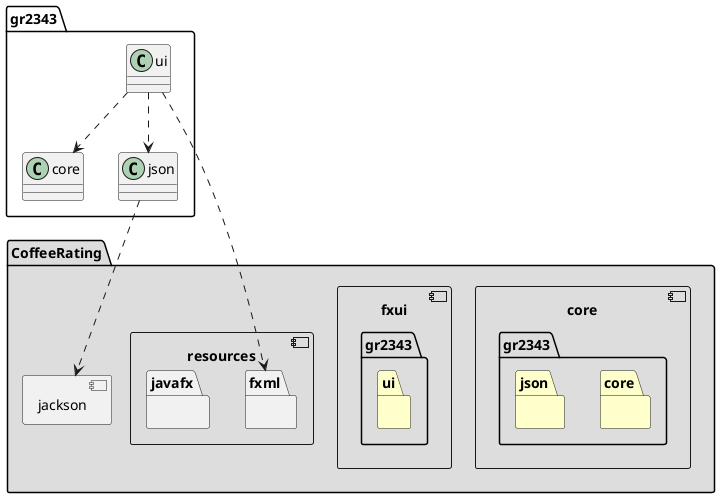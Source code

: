 @startuml package_diagram
folder CoffeeRating #DDDDDD{
    component core #DDDDDD{
        package gr2343.core #FFFFCC{
            
        }
        package gr2343.json #FFFFCC{ 
            
        }
    }

    component fxui #DDDDDD{
        package gr2343.ui #FFFFCC{
            
        }
    }

    component jackson {

    }

    component resources {
        package fxml{

        }
        package javafx{

        }
    }
}

gr2343.ui ..> gr2343.core
gr2343.ui ..> gr2343.json

gr2343.json ..> jackson
gr2343.ui ..> fxml
@enduml
